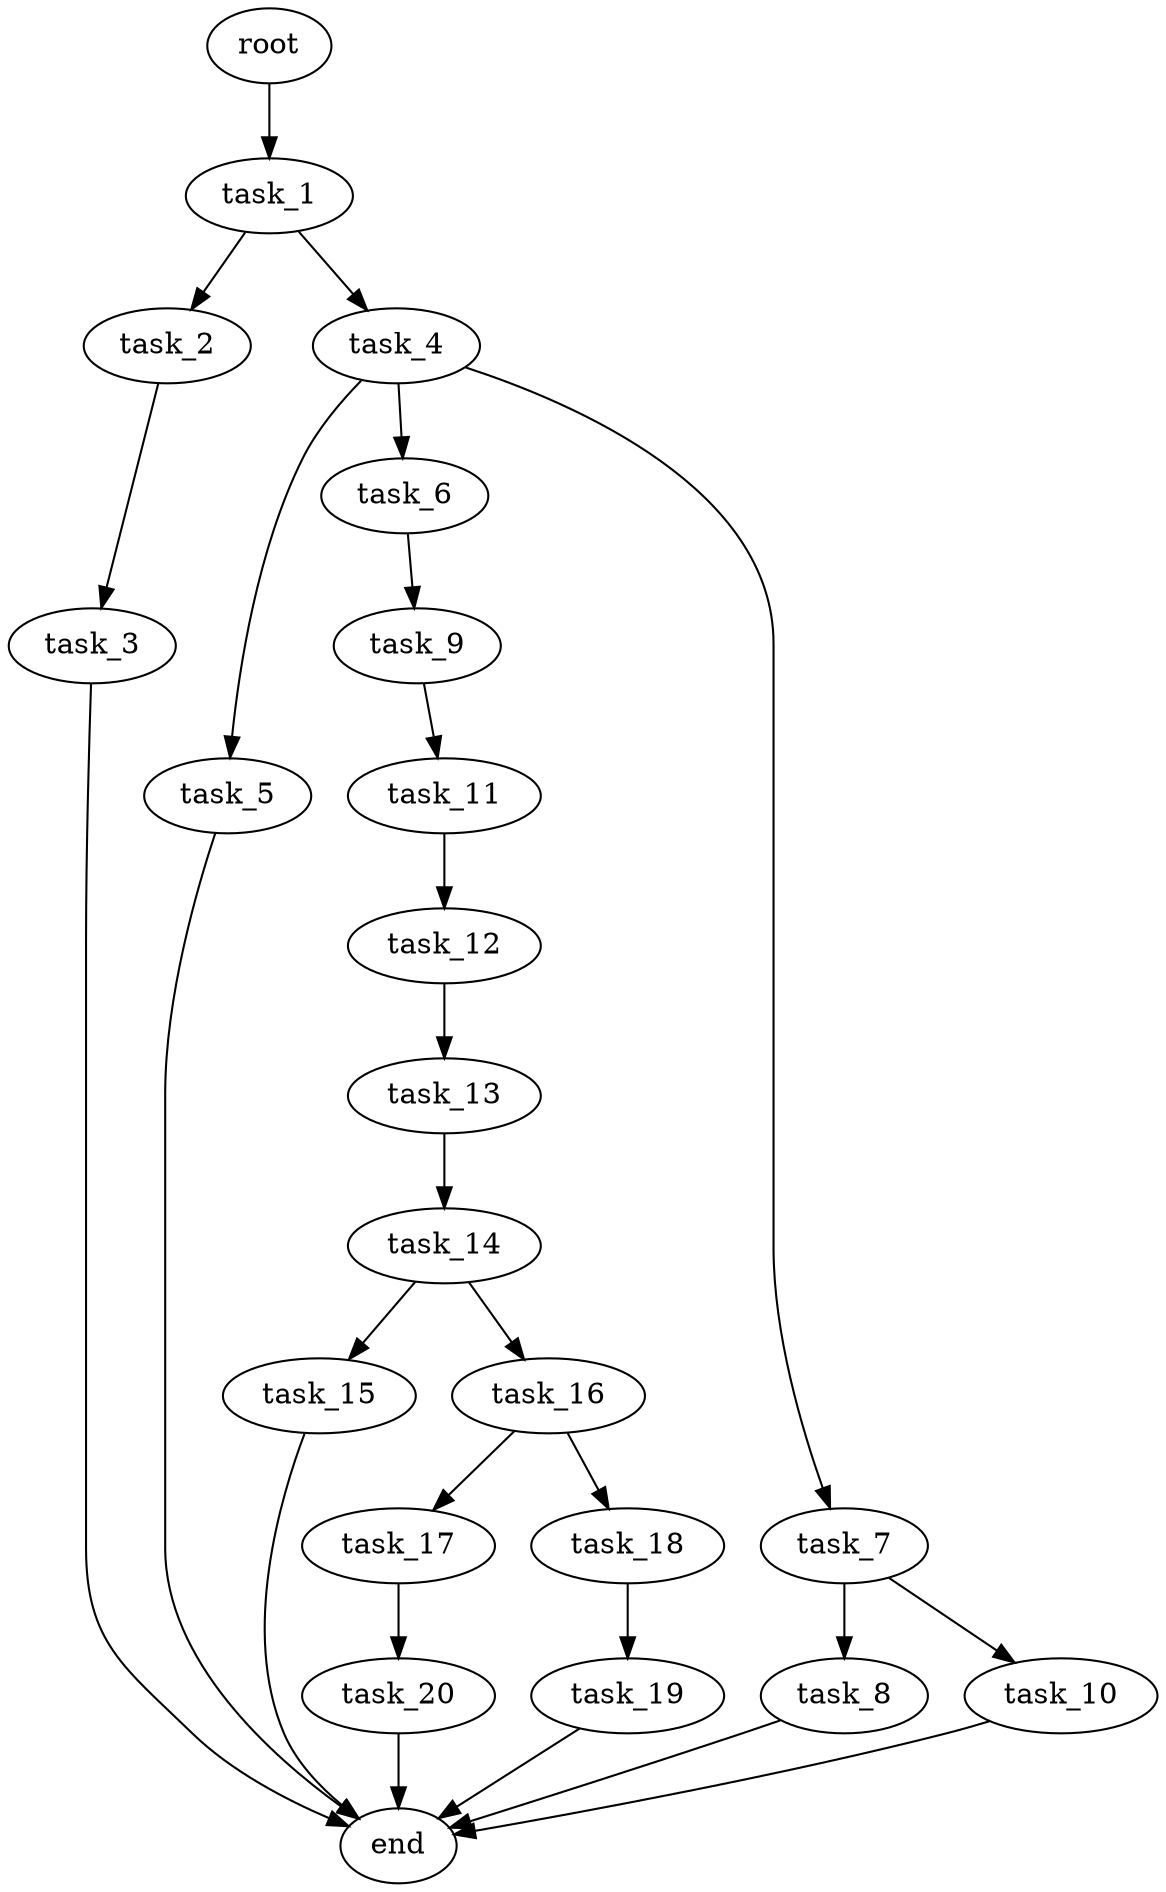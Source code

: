 digraph G {
  root [size="0.000000e+00"];
  task_1 [size="5.370822e+09"];
  task_2 [size="9.203636e+08"];
  task_3 [size="2.212760e+09"];
  task_4 [size="2.134325e+09"];
  task_5 [size="3.319503e+09"];
  task_6 [size="3.608617e+09"];
  task_7 [size="2.185234e+09"];
  task_8 [size="7.526804e+09"];
  task_9 [size="5.305458e+09"];
  task_10 [size="9.966314e+09"];
  task_11 [size="8.237060e+09"];
  task_12 [size="9.811351e+09"];
  task_13 [size="8.902816e+07"];
  task_14 [size="6.689716e+09"];
  task_15 [size="4.457227e+09"];
  task_16 [size="9.045060e+09"];
  task_17 [size="6.137397e+09"];
  task_18 [size="6.211696e+09"];
  task_19 [size="9.589009e+09"];
  task_20 [size="6.825831e+09"];
  end [size="0.000000e+00"];

  root -> task_1 [size="1.000000e-12"];
  task_1 -> task_2 [size="9.203636e+07"];
  task_1 -> task_4 [size="2.134325e+08"];
  task_2 -> task_3 [size="2.212760e+08"];
  task_3 -> end [size="1.000000e-12"];
  task_4 -> task_5 [size="3.319503e+08"];
  task_4 -> task_6 [size="3.608617e+08"];
  task_4 -> task_7 [size="2.185234e+08"];
  task_5 -> end [size="1.000000e-12"];
  task_6 -> task_9 [size="5.305458e+08"];
  task_7 -> task_8 [size="7.526804e+08"];
  task_7 -> task_10 [size="9.966314e+08"];
  task_8 -> end [size="1.000000e-12"];
  task_9 -> task_11 [size="8.237060e+08"];
  task_10 -> end [size="1.000000e-12"];
  task_11 -> task_12 [size="9.811351e+08"];
  task_12 -> task_13 [size="8.902816e+06"];
  task_13 -> task_14 [size="6.689716e+08"];
  task_14 -> task_15 [size="4.457227e+08"];
  task_14 -> task_16 [size="9.045060e+08"];
  task_15 -> end [size="1.000000e-12"];
  task_16 -> task_17 [size="6.137397e+08"];
  task_16 -> task_18 [size="6.211696e+08"];
  task_17 -> task_20 [size="6.825831e+08"];
  task_18 -> task_19 [size="9.589009e+08"];
  task_19 -> end [size="1.000000e-12"];
  task_20 -> end [size="1.000000e-12"];
}
